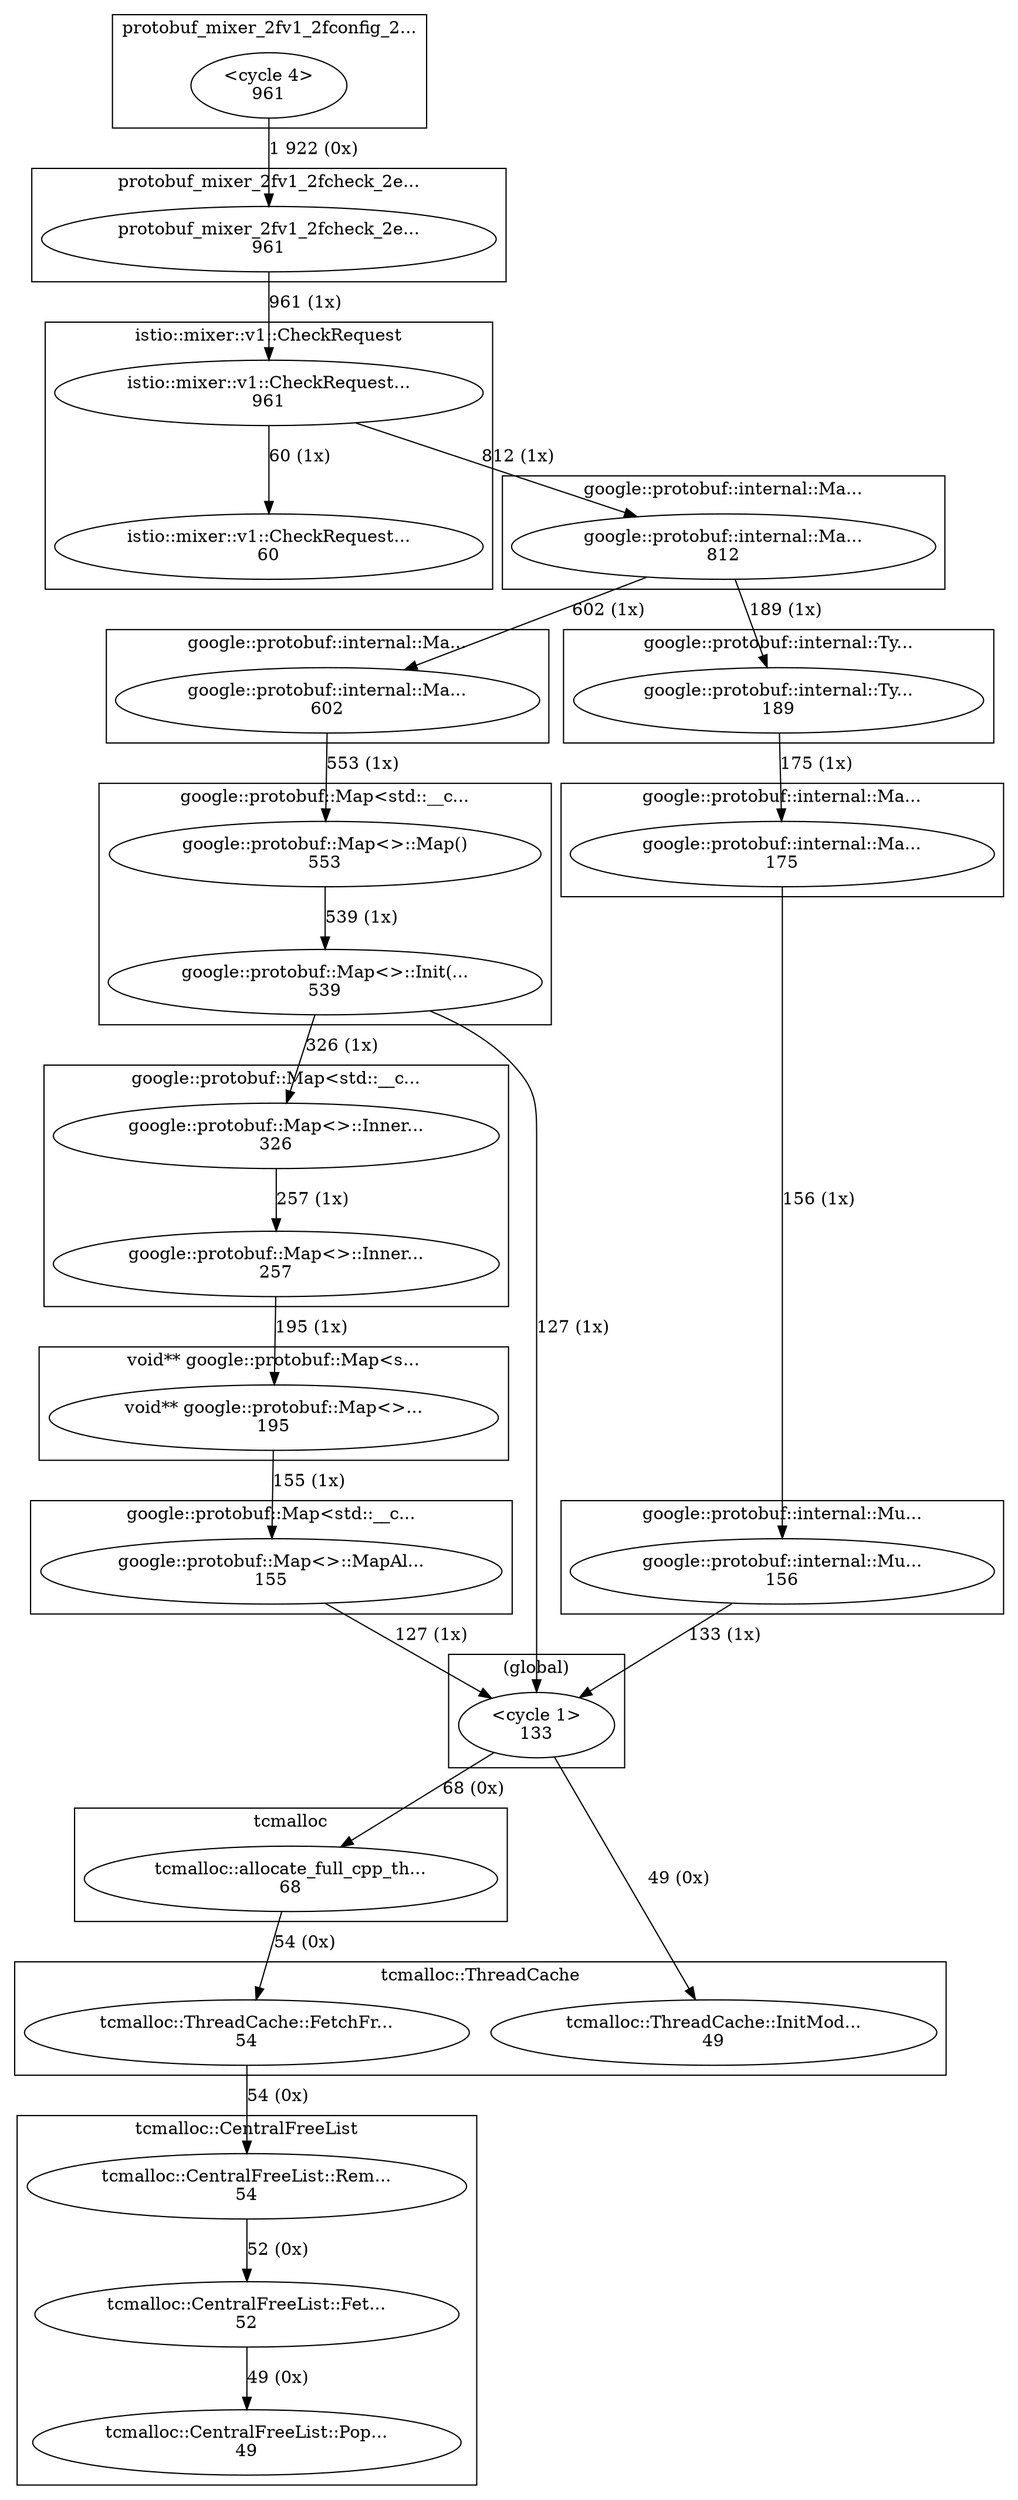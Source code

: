 digraph "callgraph" {
subgraph "cluster0" { label="(global)";
  F556ea7361480 [label="<cycle 1>\n133"];
}
subgraph "cluster1" { label="tcmalloc";
  F556ea904a428 [label="tcmalloc::allocate_full_cpp_th...\n68"];
}
subgraph "cluster2" { label="tcmalloc::CentralFreeList";
  F556ea73ad638 [label="tcmalloc::CentralFreeList::Rem...\n54"];
  F556ea73add28 [label="tcmalloc::CentralFreeList::Fet...\n52"];
  F556ea8ad54e8 [label="tcmalloc::CentralFreeList::Pop...\n49"];
}
subgraph "cluster3" { label="protobuf_mixer_2fv1_2fconfig_2...";
  F556ea9134f70 [label="<cycle 4>\n961"];
}
subgraph "cluster4" { label="google::protobuf::internal::Mu...";
  F556ea750b348 [label="google::protobuf::internal::Mu...\n156"];
}
subgraph "cluster5" { label="google::protobuf::internal::Ma...";
  F556ea743f1d8 [label="google::protobuf::internal::Ma...\n175"];
}
subgraph "cluster6" { label="protobuf_mixer_2fv1_2fcheck_2e...";
  F556ea78b3588 [label="protobuf_mixer_2fv1_2fcheck_2e...\n961"];
}
subgraph "cluster7" { label="google::protobuf::Map<std::__c...";
  F556ea7556a88 [label="google::protobuf::Map<>::Map()\n553"];
  F556ea75572f8 [label="google::protobuf::Map<>::Init(...\n539"];
}
subgraph "cluster8" { label="google::protobuf::internal::Ma...";
  F556ea8763b18 [label="google::protobuf::internal::Ma...\n602"];
}
subgraph "cluster9" { label="google::protobuf::Map<std::__c...";
  F556ea755d358 [label="google::protobuf::Map<>::Inner...\n326"];
  F556ea79ed6b8 [label="google::protobuf::Map<>::Inner...\n257"];
}
subgraph "cluster10" { label="istio::mixer::v1::CheckRequest";
  F556ea89a67f8 [label="istio::mixer::v1::CheckRequest...\n961"];
  F556ea8b6ddc8 [label="istio::mixer::v1::CheckRequest...\n60"];
}
subgraph "cluster11" { label="tcmalloc::ThreadCache";
  F556ea78071e8 [label="tcmalloc::ThreadCache::InitMod...\n49"];
  F556ea8684098 [label="tcmalloc::ThreadCache::FetchFr...\n54"];
}
subgraph "cluster12" { label="void** google::protobuf::Map<s...";
  F556ea79ef2e8 [label="void** google::protobuf::Map<>...\n195"];
}
subgraph "cluster13" { label="google::protobuf::internal::Ty...";
  F556ea8129738 [label="google::protobuf::internal::Ty...\n189"];
}
subgraph "cluster14" { label="google::protobuf::Map<std::__c...";
  F556ea812a998 [label="google::protobuf::Map<>::MapAl...\n155"];
}
subgraph "cluster15" { label="google::protobuf::internal::Ma...";
  F556ea8b6d8a8 [label="google::protobuf::internal::Ma...\n812"];
}
  F556ea7361480 -> F556ea78071e8 [weight=1,label="49 (0x)"];
  F556ea7361480 -> F556ea904a428 [weight=1,label="68 (0x)"];
  F556ea73ad638 -> F556ea73add28 [weight=1,label="52 (0x)"];
  F556ea73add28 -> F556ea8ad54e8 [weight=1,label="49 (0x)"];
  F556ea743f1d8 -> F556ea750b348 [weight=1,label="156 (1x)"];
  F556ea750b348 -> F556ea7361480 [weight=1,label="133 (1x)"];
  F556ea7556a88 -> F556ea75572f8 [weight=1,label="539 (1x)"];
  F556ea75572f8 -> F556ea7361480 [weight=1,label="127 (1x)"];
  F556ea75572f8 -> F556ea755d358 [weight=1,label="326 (1x)"];
  F556ea755d358 -> F556ea79ed6b8 [weight=1,label="257 (1x)"];
  F556ea78b3588 -> F556ea89a67f8 [weight=1,label="961 (1x)"];
  F556ea79ed6b8 -> F556ea79ef2e8 [weight=1,label="195 (1x)"];
  F556ea79ef2e8 -> F556ea812a998 [weight=1,label="155 (1x)"];
  F556ea8129738 -> F556ea743f1d8 [weight=1,label="175 (1x)"];
  F556ea812a998 -> F556ea7361480 [weight=1,label="127 (1x)"];
  F556ea8684098 -> F556ea73ad638 [weight=1,label="54 (0x)"];
  F556ea8763b18 -> F556ea7556a88 [weight=1,label="553 (1x)"];
  F556ea89a67f8 -> F556ea8b6d8a8 [weight=1,label="812 (1x)"];
  F556ea89a67f8 -> F556ea8b6ddc8 [weight=1,label="60 (1x)"];
  F556ea8b6d8a8 -> F556ea8129738 [weight=1,label="189 (1x)"];
  F556ea8b6d8a8 -> F556ea8763b18 [weight=1,label="602 (1x)"];
  F556ea904a428 -> F556ea8684098 [weight=1,label="54 (0x)"];
  F556ea9134f70 -> F556ea78b3588 [weight=2,label="1 922 (0x)"];
}
